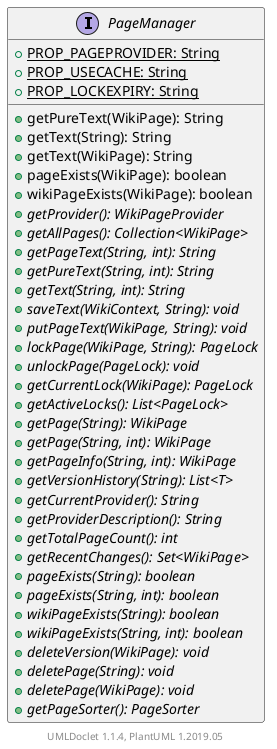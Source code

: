 @startuml

    interface PageManager [[PageManager.html]] {
        {static} +PROP_PAGEPROVIDER: String
        {static} +PROP_USECACHE: String
        {static} +PROP_LOCKEXPIRY: String
        +getPureText(WikiPage): String
        +getText(String): String
        +getText(WikiPage): String
        +pageExists(WikiPage): boolean
        +wikiPageExists(WikiPage): boolean
        {abstract} +getProvider(): WikiPageProvider
        {abstract} +getAllPages(): Collection<WikiPage>
        {abstract} +getPageText(String, int): String
        {abstract} +getPureText(String, int): String
        {abstract} +getText(String, int): String
        {abstract} +saveText(WikiContext, String): void
        {abstract} +putPageText(WikiPage, String): void
        {abstract} +lockPage(WikiPage, String): PageLock
        {abstract} +unlockPage(PageLock): void
        {abstract} +getCurrentLock(WikiPage): PageLock
        {abstract} +getActiveLocks(): List<PageLock>
        {abstract} +getPage(String): WikiPage
        {abstract} +getPage(String, int): WikiPage
        {abstract} +getPageInfo(String, int): WikiPage
        {abstract} +getVersionHistory(String): List<T>
        {abstract} +getCurrentProvider(): String
        {abstract} +getProviderDescription(): String
        {abstract} +getTotalPageCount(): int
        {abstract} +getRecentChanges(): Set<WikiPage>
        {abstract} +pageExists(String): boolean
        {abstract} +pageExists(String, int): boolean
        {abstract} +wikiPageExists(String): boolean
        {abstract} +wikiPageExists(String, int): boolean
        {abstract} +deleteVersion(WikiPage): void
        {abstract} +deletePage(String): void
        {abstract} +deletePage(WikiPage): void
        {abstract} +getPageSorter(): PageSorter
    }


    center footer UMLDoclet 1.1.4, PlantUML 1.2019.05
@enduml
